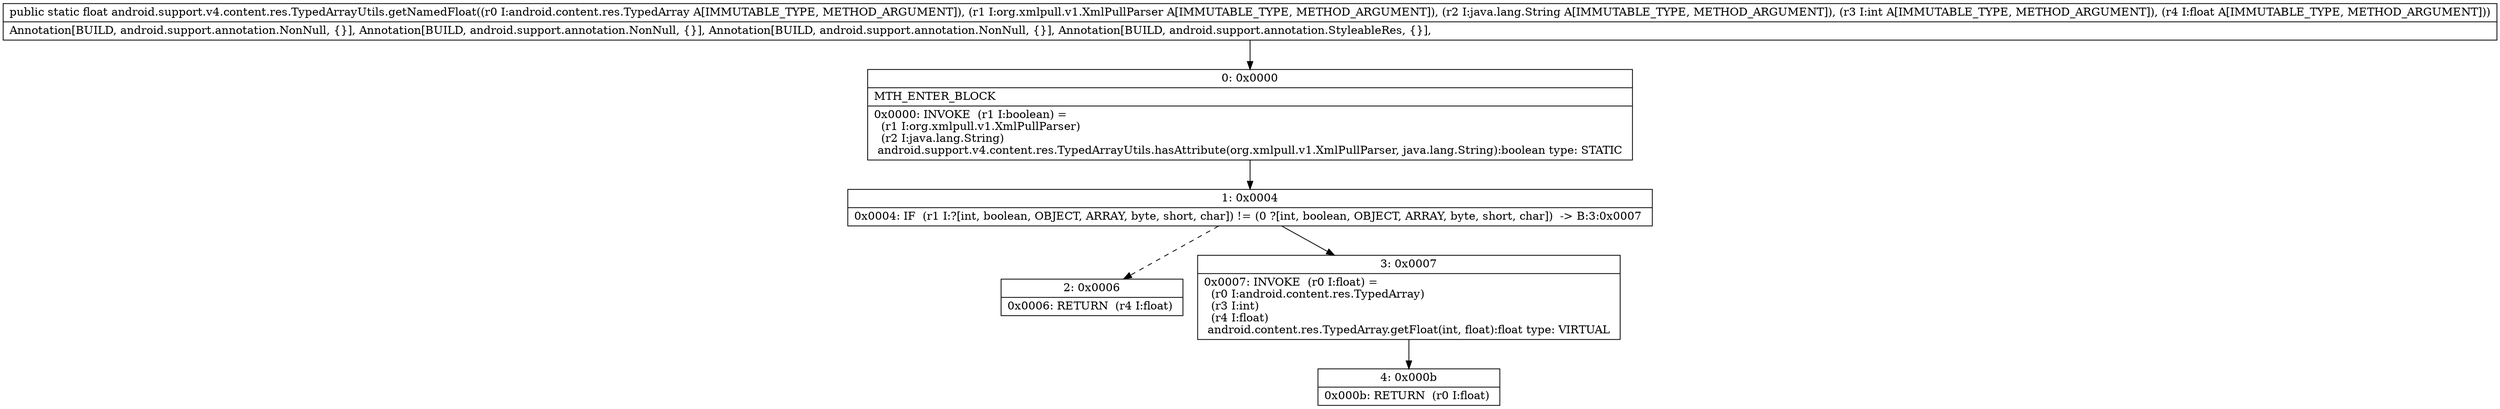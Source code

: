 digraph "CFG forandroid.support.v4.content.res.TypedArrayUtils.getNamedFloat(Landroid\/content\/res\/TypedArray;Lorg\/xmlpull\/v1\/XmlPullParser;Ljava\/lang\/String;IF)F" {
Node_0 [shape=record,label="{0\:\ 0x0000|MTH_ENTER_BLOCK\l|0x0000: INVOKE  (r1 I:boolean) = \l  (r1 I:org.xmlpull.v1.XmlPullParser)\l  (r2 I:java.lang.String)\l android.support.v4.content.res.TypedArrayUtils.hasAttribute(org.xmlpull.v1.XmlPullParser, java.lang.String):boolean type: STATIC \l}"];
Node_1 [shape=record,label="{1\:\ 0x0004|0x0004: IF  (r1 I:?[int, boolean, OBJECT, ARRAY, byte, short, char]) != (0 ?[int, boolean, OBJECT, ARRAY, byte, short, char])  \-\> B:3:0x0007 \l}"];
Node_2 [shape=record,label="{2\:\ 0x0006|0x0006: RETURN  (r4 I:float) \l}"];
Node_3 [shape=record,label="{3\:\ 0x0007|0x0007: INVOKE  (r0 I:float) = \l  (r0 I:android.content.res.TypedArray)\l  (r3 I:int)\l  (r4 I:float)\l android.content.res.TypedArray.getFloat(int, float):float type: VIRTUAL \l}"];
Node_4 [shape=record,label="{4\:\ 0x000b|0x000b: RETURN  (r0 I:float) \l}"];
MethodNode[shape=record,label="{public static float android.support.v4.content.res.TypedArrayUtils.getNamedFloat((r0 I:android.content.res.TypedArray A[IMMUTABLE_TYPE, METHOD_ARGUMENT]), (r1 I:org.xmlpull.v1.XmlPullParser A[IMMUTABLE_TYPE, METHOD_ARGUMENT]), (r2 I:java.lang.String A[IMMUTABLE_TYPE, METHOD_ARGUMENT]), (r3 I:int A[IMMUTABLE_TYPE, METHOD_ARGUMENT]), (r4 I:float A[IMMUTABLE_TYPE, METHOD_ARGUMENT]))  | Annotation[BUILD, android.support.annotation.NonNull, \{\}], Annotation[BUILD, android.support.annotation.NonNull, \{\}], Annotation[BUILD, android.support.annotation.NonNull, \{\}], Annotation[BUILD, android.support.annotation.StyleableRes, \{\}], \l}"];
MethodNode -> Node_0;
Node_0 -> Node_1;
Node_1 -> Node_2[style=dashed];
Node_1 -> Node_3;
Node_3 -> Node_4;
}

